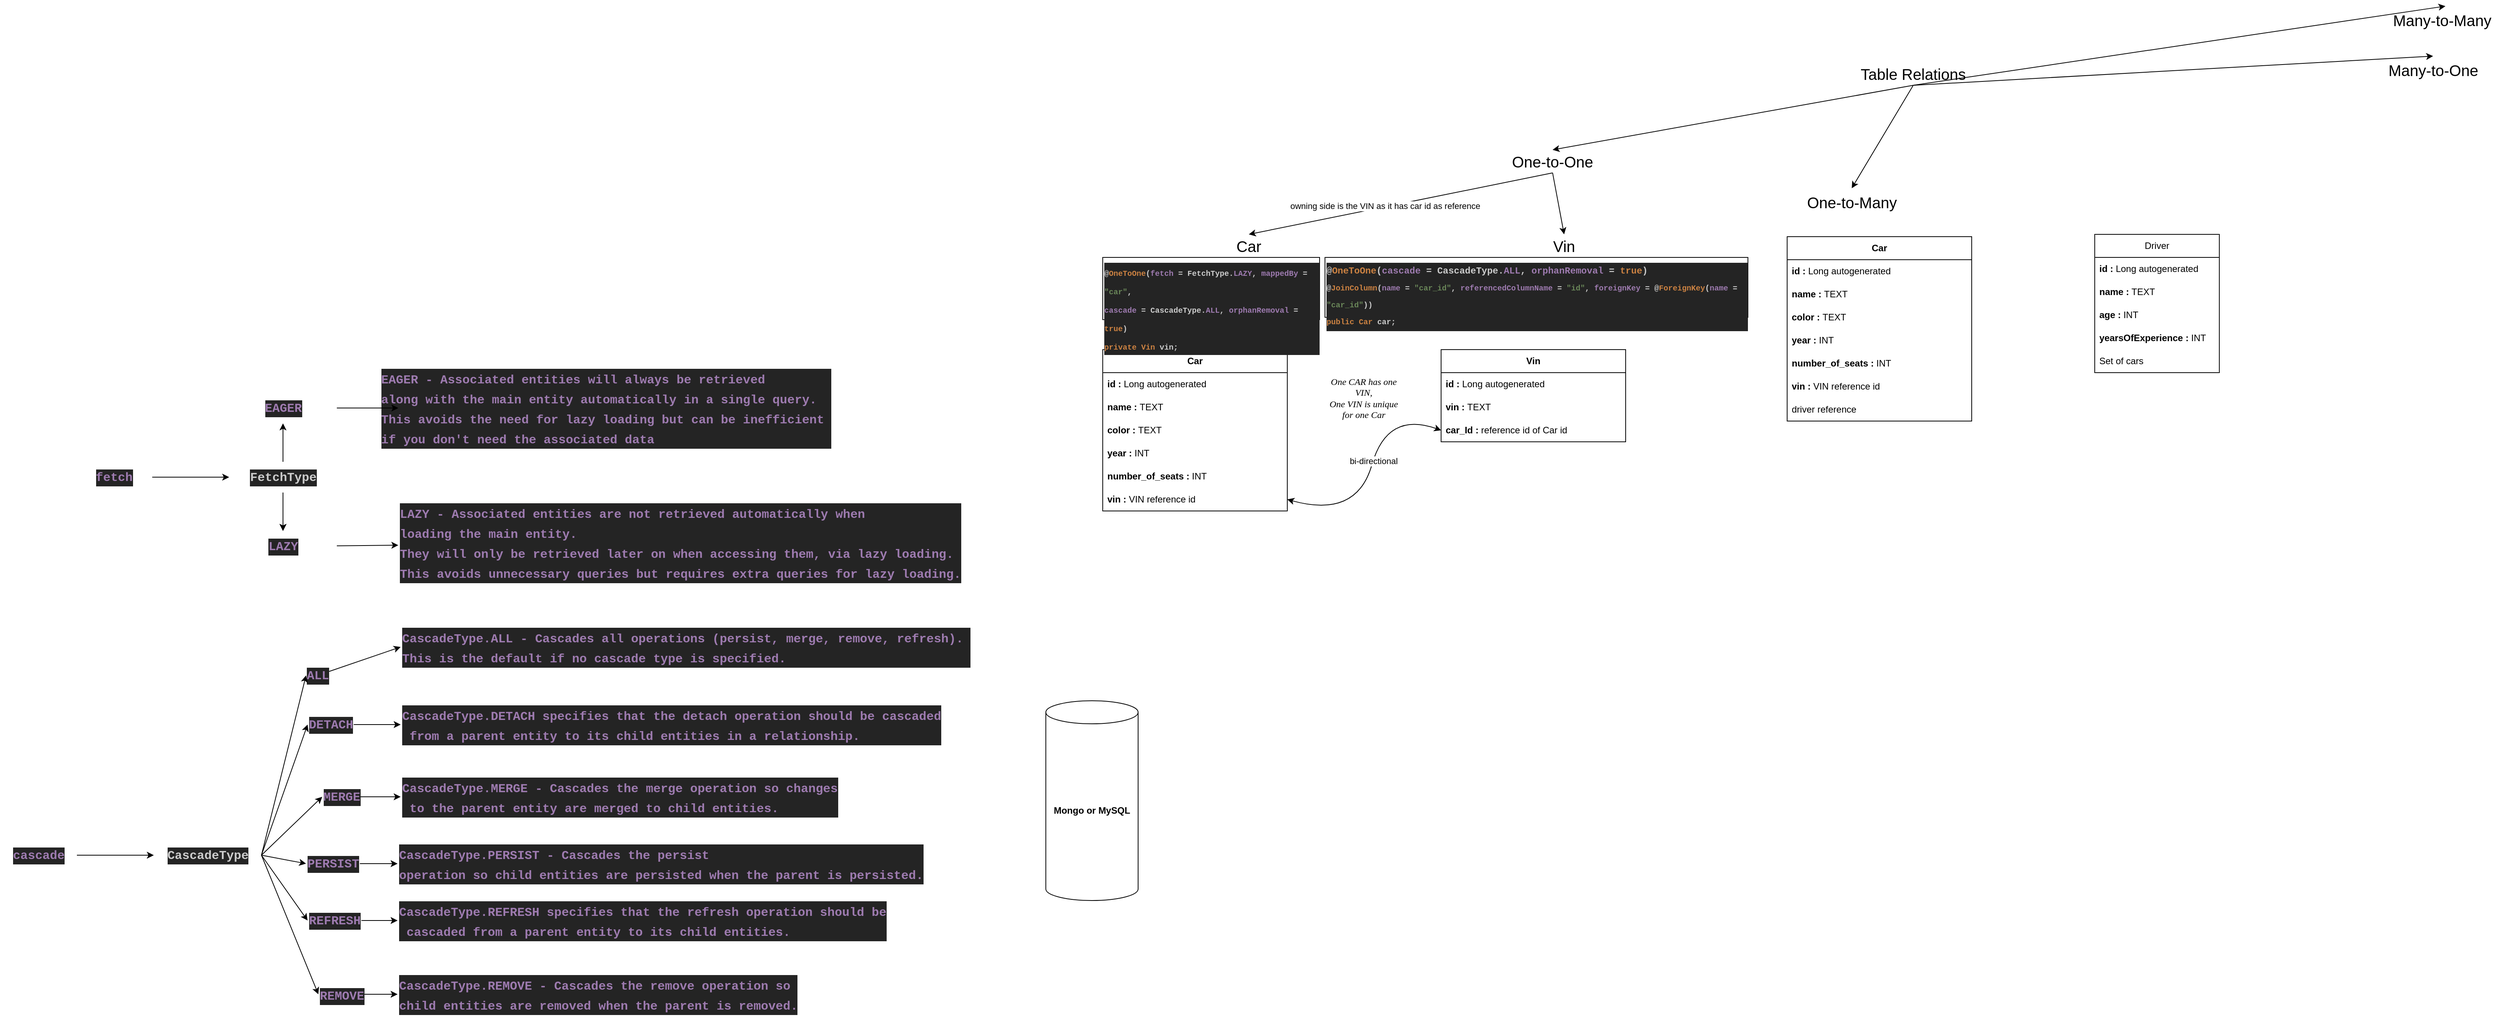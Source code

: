 <mxfile>
    <diagram id="2iBKjBLJWLR9v1AM_TlW" name="Page-1">
        <mxGraphModel dx="3935" dy="1759" grid="0" gridSize="10" guides="1" tooltips="1" connect="1" arrows="1" fold="1" page="0" pageScale="1" pageWidth="850" pageHeight="1100" math="0" shadow="0">
            <root>
                <mxCell id="0"/>
                <mxCell id="1" parent="0"/>
                <mxCell id="46" value="Mongo or MySQL" style="shape=cylinder3;whiteSpace=wrap;html=1;boundedLbl=1;backgroundOutline=1;size=15;fontStyle=1" parent="1" vertex="1">
                    <mxGeometry x="-768" y="-29" width="120" height="260" as="geometry"/>
                </mxCell>
                <mxCell id="94" style="edgeStyle=none;html=1;exitX=0.5;exitY=1;exitDx=0;exitDy=0;entryX=0.5;entryY=0;entryDx=0;entryDy=0;fontSize=12;fontColor=default;" parent="1" source="81" target="82" edge="1">
                    <mxGeometry relative="1" as="geometry"/>
                </mxCell>
                <mxCell id="96" style="edgeStyle=none;html=1;exitX=0.5;exitY=1;exitDx=0;exitDy=0;entryX=0.5;entryY=0;entryDx=0;entryDy=0;" parent="1" source="81" target="83" edge="1">
                    <mxGeometry relative="1" as="geometry"/>
                </mxCell>
                <mxCell id="97" style="edgeStyle=none;html=1;exitX=0.5;exitY=1;exitDx=0;exitDy=0;entryX=0.5;entryY=0;entryDx=0;entryDy=0;" parent="1" source="81" target="84" edge="1">
                    <mxGeometry relative="1" as="geometry"/>
                </mxCell>
                <mxCell id="98" style="edgeStyle=none;html=1;exitX=0.5;exitY=1;exitDx=0;exitDy=0;entryX=0.5;entryY=0;entryDx=0;entryDy=0;" parent="1" source="81" target="85" edge="1">
                    <mxGeometry relative="1" as="geometry"/>
                </mxCell>
                <mxCell id="81" value="&lt;font style=&quot;font-size: 20px;&quot;&gt;Table Relations&lt;/font&gt;" style="text;html=1;strokeColor=none;fillColor=none;align=center;verticalAlign=middle;whiteSpace=wrap;rounded=0;" parent="1" vertex="1">
                    <mxGeometry x="280" y="-860" width="160" height="30" as="geometry"/>
                </mxCell>
                <mxCell id="83" value="One-to-Many" style="text;whiteSpace=wrap;fontSize=20;" parent="1" vertex="1">
                    <mxGeometry x="220" y="-696" width="120" height="30" as="geometry"/>
                </mxCell>
                <mxCell id="84" value="Many-to-One" style="text;whiteSpace=wrap;fontSize=20;" parent="1" vertex="1">
                    <mxGeometry x="976" y="-868" width="120" height="30" as="geometry"/>
                </mxCell>
                <mxCell id="85" value="Many-to-Many" style="text;whiteSpace=wrap;fontSize=20;" parent="1" vertex="1">
                    <mxGeometry x="982" y="-933" width="140" height="30" as="geometry"/>
                </mxCell>
                <mxCell id="154" value="" style="group" parent="1" vertex="1" connectable="0">
                    <mxGeometry x="-694" y="-746" width="839" height="480" as="geometry"/>
                </mxCell>
                <mxCell id="82" value="One-to-One" style="text;strokeColor=none;fillColor=none;align=center;verticalAlign=middle;rounded=0;fontSize=20;fontColor=default;whiteSpace=wrap;" parent="154" vertex="1">
                    <mxGeometry x="530" width="110" height="30" as="geometry"/>
                </mxCell>
                <mxCell id="87" value="Car" style="text;html=1;strokeColor=none;fillColor=none;align=center;verticalAlign=middle;whiteSpace=wrap;rounded=0;fontSize=20;fontColor=default;labelBorderColor=none;labelBackgroundColor=default;" parent="154" vertex="1">
                    <mxGeometry x="160" y="110" width="60" height="30" as="geometry"/>
                </mxCell>
                <mxCell id="92" style="edgeStyle=none;html=1;exitX=0.5;exitY=1;exitDx=0;exitDy=0;entryX=0.5;entryY=0;entryDx=0;entryDy=0;fontSize=12;fontColor=default;" parent="154" source="82" target="87" edge="1">
                    <mxGeometry relative="1" as="geometry"/>
                </mxCell>
                <mxCell id="99" value="owning side is the VIN as it has car id as reference" style="edgeLabel;html=1;align=center;verticalAlign=middle;resizable=0;points=[];" parent="92" vertex="1" connectable="0">
                    <mxGeometry x="0.102" y="-2" relative="1" as="geometry">
                        <mxPoint y="1" as="offset"/>
                    </mxGeometry>
                </mxCell>
                <mxCell id="88" value="Vin" style="text;html=1;strokeColor=none;fillColor=none;align=center;verticalAlign=middle;whiteSpace=wrap;rounded=0;fontSize=20;fontColor=default;labelBorderColor=none;labelBackgroundColor=default;" parent="154" vertex="1">
                    <mxGeometry x="570" y="110" width="60" height="30" as="geometry"/>
                </mxCell>
                <mxCell id="93" style="edgeStyle=none;html=1;exitX=0.5;exitY=1;exitDx=0;exitDy=0;entryX=0.5;entryY=0;entryDx=0;entryDy=0;fontSize=12;fontColor=default;" parent="154" source="82" target="88" edge="1">
                    <mxGeometry relative="1" as="geometry"/>
                </mxCell>
                <mxCell id="129" value="Car" style="swimlane;fontStyle=1;childLayout=stackLayout;horizontal=1;startSize=30;horizontalStack=0;resizeParent=1;resizeParentMax=0;resizeLast=0;collapsible=1;marginBottom=0;whiteSpace=wrap;html=1;" parent="154" vertex="1">
                    <mxGeometry y="260" width="240" height="210" as="geometry">
                        <mxRectangle x="-620" y="-370" width="60" height="30" as="alternateBounds"/>
                    </mxGeometry>
                </mxCell>
                <mxCell id="130" value="id :&amp;nbsp;&lt;span style=&quot;font-weight: normal;&quot;&gt;Long autogenerated&lt;/span&gt;" style="text;strokeColor=none;fillColor=none;align=left;verticalAlign=middle;spacingLeft=4;spacingRight=4;overflow=hidden;points=[[0,0.5],[1,0.5]];portConstraint=eastwest;rotatable=0;whiteSpace=wrap;html=1;fontStyle=1" parent="129" vertex="1">
                    <mxGeometry y="30" width="240" height="30" as="geometry"/>
                </mxCell>
                <mxCell id="131" value="name : &lt;span style=&quot;font-weight: 400;&quot;&gt;TEXT&lt;/span&gt;" style="text;strokeColor=none;fillColor=none;align=left;verticalAlign=middle;spacingLeft=4;spacingRight=4;overflow=hidden;points=[[0,0.5],[1,0.5]];portConstraint=eastwest;rotatable=0;whiteSpace=wrap;html=1;fontStyle=1" parent="129" vertex="1">
                    <mxGeometry y="60" width="240" height="30" as="geometry"/>
                </mxCell>
                <mxCell id="132" value="color :&amp;nbsp;&lt;span style=&quot;font-weight: 400;&quot;&gt;TEXT&lt;/span&gt;" style="text;strokeColor=none;fillColor=none;align=left;verticalAlign=middle;spacingLeft=4;spacingRight=4;overflow=hidden;points=[[0,0.5],[1,0.5]];portConstraint=eastwest;rotatable=0;whiteSpace=wrap;html=1;fontStyle=1" parent="129" vertex="1">
                    <mxGeometry y="90" width="240" height="30" as="geometry"/>
                </mxCell>
                <mxCell id="134" value="year :&amp;nbsp;&lt;span style=&quot;font-weight: 400;&quot;&gt;INT&lt;/span&gt;" style="text;strokeColor=none;fillColor=none;align=left;verticalAlign=middle;spacingLeft=4;spacingRight=4;overflow=hidden;points=[[0,0.5],[1,0.5]];portConstraint=eastwest;rotatable=0;whiteSpace=wrap;html=1;fontStyle=1" parent="129" vertex="1">
                    <mxGeometry y="120" width="240" height="30" as="geometry"/>
                </mxCell>
                <mxCell id="135" value="number_of_seats :&amp;nbsp;&lt;span style=&quot;font-weight: 400;&quot;&gt;INT&lt;/span&gt;" style="text;strokeColor=none;fillColor=none;align=left;verticalAlign=middle;spacingLeft=4;spacingRight=4;overflow=hidden;points=[[0,0.5],[1,0.5]];portConstraint=eastwest;rotatable=0;whiteSpace=wrap;html=1;fontStyle=1" parent="129" vertex="1">
                    <mxGeometry y="150" width="240" height="30" as="geometry"/>
                </mxCell>
                <mxCell id="137" value="&lt;b&gt;vin :&lt;/b&gt; VIN reference id" style="text;strokeColor=none;fillColor=none;align=left;verticalAlign=middle;spacingLeft=4;spacingRight=4;overflow=hidden;points=[[0,0.5],[1,0.5]];portConstraint=eastwest;rotatable=0;whiteSpace=wrap;html=1;" parent="129" vertex="1">
                    <mxGeometry y="180" width="240" height="30" as="geometry"/>
                </mxCell>
                <mxCell id="142" value="Vin" style="swimlane;fontStyle=1;childLayout=stackLayout;horizontal=1;startSize=30;horizontalStack=0;resizeParent=1;resizeParentMax=0;resizeLast=0;collapsible=1;marginBottom=0;whiteSpace=wrap;html=1;" parent="154" vertex="1">
                    <mxGeometry x="440" y="260" width="240" height="120" as="geometry">
                        <mxRectangle x="-620" y="-370" width="60" height="30" as="alternateBounds"/>
                    </mxGeometry>
                </mxCell>
                <mxCell id="143" value="id :&amp;nbsp;&lt;span style=&quot;font-weight: normal;&quot;&gt;Long autogenerated&lt;/span&gt;" style="text;strokeColor=none;fillColor=none;align=left;verticalAlign=middle;spacingLeft=4;spacingRight=4;overflow=hidden;points=[[0,0.5],[1,0.5]];portConstraint=eastwest;rotatable=0;whiteSpace=wrap;html=1;fontStyle=1" parent="142" vertex="1">
                    <mxGeometry y="30" width="240" height="30" as="geometry"/>
                </mxCell>
                <mxCell id="144" value="vin : &lt;span style=&quot;font-weight: 400;&quot;&gt;TEXT&lt;/span&gt;" style="text;strokeColor=none;fillColor=none;align=left;verticalAlign=middle;spacingLeft=4;spacingRight=4;overflow=hidden;points=[[0,0.5],[1,0.5]];portConstraint=eastwest;rotatable=0;whiteSpace=wrap;html=1;fontStyle=1" parent="142" vertex="1">
                    <mxGeometry y="60" width="240" height="30" as="geometry"/>
                </mxCell>
                <mxCell id="148" value="&lt;b&gt;car_Id :&amp;nbsp;&lt;/b&gt;reference id of Car id" style="text;strokeColor=none;fillColor=none;align=left;verticalAlign=middle;spacingLeft=4;spacingRight=4;overflow=hidden;points=[[0,0.5],[1,0.5]];portConstraint=eastwest;rotatable=0;whiteSpace=wrap;html=1;" parent="142" vertex="1">
                    <mxGeometry y="90" width="240" height="30" as="geometry"/>
                </mxCell>
                <mxCell id="151" style="html=1;entryX=0;entryY=0.5;entryDx=0;entryDy=0;strokeColor=default;startArrow=classic;startFill=1;curved=1;" parent="154" target="148" edge="1">
                    <mxGeometry relative="1" as="geometry">
                        <mxPoint x="430.0" y="360" as="targetPoint"/>
                        <mxPoint x="240" y="455" as="sourcePoint"/>
                        <Array as="points">
                            <mxPoint x="330" y="480"/>
                            <mxPoint x="370" y="340"/>
                        </Array>
                    </mxGeometry>
                </mxCell>
                <mxCell id="152" value="bi-directional" style="edgeLabel;html=1;align=center;verticalAlign=middle;resizable=0;points=[];" parent="151" vertex="1" connectable="0">
                    <mxGeometry x="0.098" relative="1" as="geometry">
                        <mxPoint as="offset"/>
                    </mxGeometry>
                </mxCell>
                <mxCell id="211" value="&lt;i&gt;One CAR has one VIN,&lt;br&gt;One VIN is unique for one Car&lt;/i&gt;" style="text;html=1;strokeColor=none;fillColor=none;align=center;verticalAlign=middle;whiteSpace=wrap;rounded=0;fontFamily=Tahoma;" parent="154" vertex="1">
                    <mxGeometry x="291" y="288" width="97" height="70" as="geometry"/>
                </mxCell>
                <mxCell id="219" value="&lt;div style=&quot;border-color: rgb(0, 0, 0); color: rgb(204, 204, 204); font-family: &amp;quot;Anonymous Pro&amp;quot;, &amp;quot;Fira Code&amp;quot;, &amp;quot;Cascadia Code&amp;quot;, Consolas, &amp;quot;Courier New&amp;quot;, monospace, &amp;quot;Droid Sans Mono&amp;quot;, &amp;quot;monospace&amp;quot;, monospace; font-size: 20px; font-style: normal; font-variant-ligatures: normal; font-variant-caps: normal; font-weight: 700; letter-spacing: normal; orphans: 2; text-align: left; text-indent: 0px; text-transform: none; widows: 2; word-spacing: 0px; -webkit-text-stroke-width: 0px; background-color: rgb(36, 36, 36); text-decoration-thickness: initial; text-decoration-style: initial; text-decoration-color: initial;&quot;&gt;&lt;font style=&quot;border-color: rgb(0, 0, 0); font-size: 10px;&quot;&gt;@&lt;span style=&quot;border-color: rgb(0, 0, 0); color: rgb(204, 130, 66);&quot;&gt;OneToOne&lt;/span&gt;(&lt;span style=&quot;border-color: rgb(0, 0, 0); color: rgb(158, 123, 176);&quot;&gt;fetch&lt;/span&gt; = FetchType.&lt;span style=&quot;border-color: rgb(0, 0, 0); color: rgb(158, 123, 176);&quot;&gt;LAZY&lt;/span&gt;, &lt;span style=&quot;border-color: rgb(0, 0, 0); color: rgb(158, 123, 176);&quot;&gt;mappedBy&lt;/span&gt; = &lt;span style=&quot;border-color: rgb(0, 0, 0); color: rgb(106, 135, 89);&quot;&gt;&quot;car&quot;&lt;/span&gt;, &lt;/font&gt;&lt;/div&gt;&lt;div style=&quot;border-color: rgb(0, 0, 0); color: rgb(204, 204, 204); font-family: &amp;quot;Anonymous Pro&amp;quot;, &amp;quot;Fira Code&amp;quot;, &amp;quot;Cascadia Code&amp;quot;, Consolas, &amp;quot;Courier New&amp;quot;, monospace, &amp;quot;Droid Sans Mono&amp;quot;, &amp;quot;monospace&amp;quot;, monospace; font-size: 20px; font-style: normal; font-variant-ligatures: normal; font-variant-caps: normal; font-weight: 700; letter-spacing: normal; orphans: 2; text-align: left; text-indent: 0px; text-transform: none; widows: 2; word-spacing: 0px; -webkit-text-stroke-width: 0px; background-color: rgb(36, 36, 36); text-decoration-thickness: initial; text-decoration-style: initial; text-decoration-color: initial;&quot;&gt;&lt;font style=&quot;border-color: rgb(0, 0, 0); font-size: 10px;&quot;&gt;&lt;span style=&quot;border-color: rgb(0, 0, 0); color: rgb(158, 123, 176);&quot;&gt;cascade&lt;/span&gt; = CascadeType.&lt;span style=&quot;border-color: rgb(0, 0, 0); color: rgb(158, 123, 176);&quot;&gt;ALL&lt;/span&gt;, &lt;span style=&quot;border-color: rgb(0, 0, 0); color: rgb(158, 123, 176);&quot;&gt;orphanRemoval&lt;/span&gt; = &lt;span style=&quot;border-color: rgb(0, 0, 0); color: rgb(204, 130, 66);&quot;&gt;true&lt;/span&gt;)&lt;/font&gt;&lt;/div&gt;&lt;div style=&quot;border-color: rgb(0, 0, 0); color: rgb(204, 204, 204); font-family: &amp;quot;Anonymous Pro&amp;quot;, &amp;quot;Fira Code&amp;quot;, &amp;quot;Cascadia Code&amp;quot;, Consolas, &amp;quot;Courier New&amp;quot;, monospace, &amp;quot;Droid Sans Mono&amp;quot;, &amp;quot;monospace&amp;quot;, monospace; font-size: 20px; font-style: normal; font-variant-ligatures: normal; font-variant-caps: normal; font-weight: 700; letter-spacing: normal; orphans: 2; text-align: left; text-indent: 0px; text-transform: none; widows: 2; word-spacing: 0px; -webkit-text-stroke-width: 0px; background-color: rgb(36, 36, 36); text-decoration-thickness: initial; text-decoration-style: initial; text-decoration-color: initial;&quot;&gt;&lt;font style=&quot;border-color: rgb(0, 0, 0); font-size: 10px;&quot;&gt;  &lt;span style=&quot;border-color: rgb(0, 0, 0); color: rgb(204, 130, 66);&quot;&gt;private&lt;/span&gt; &lt;span style=&quot;border-color: rgb(0, 0, 0); color: rgb(204, 130, 66);&quot;&gt;Vin&lt;/span&gt; vin;&lt;/font&gt;&lt;/div&gt;" style="text;whiteSpace=wrap;html=1;fontSize=10;fillColor=none;strokeColor=default;" vertex="1" parent="154">
                    <mxGeometry y="140" width="282" height="81" as="geometry"/>
                </mxCell>
                <mxCell id="220" value="&lt;div style=&quot;color: rgb(204, 204, 204); background-color: rgb(36, 36, 36); font-family: &amp;quot;Anonymous Pro&amp;quot;, &amp;quot;Fira Code&amp;quot;, &amp;quot;Cascadia Code&amp;quot;, Consolas, &amp;quot;Courier New&amp;quot;, monospace, &amp;quot;Droid Sans Mono&amp;quot;, &amp;quot;monospace&amp;quot;, monospace; font-weight: bold; line-height: 22px;&quot;&gt;&lt;div style=&quot;&quot;&gt;&lt;font style=&quot;font-size: 12px;&quot;&gt;&lt;span style=&quot;color: rgb(204, 204, 204);&quot;&gt;  @&lt;/span&gt;&lt;span style=&quot;color: rgb(204, 130, 66);&quot;&gt;OneToOne&lt;/span&gt;&lt;span style=&quot;color: rgb(204, 204, 204);&quot;&gt;(&lt;/span&gt;&lt;span style=&quot;color: rgb(158, 123, 176);&quot;&gt;cascade&lt;/span&gt;&lt;span style=&quot;color: rgb(204, 204, 204);&quot;&gt; = CascadeType.&lt;/span&gt;&lt;span style=&quot;color: rgb(158, 123, 176);&quot;&gt;ALL&lt;/span&gt;&lt;span style=&quot;color: rgb(204, 204, 204);&quot;&gt;, &lt;/span&gt;&lt;span style=&quot;color: rgb(158, 123, 176);&quot;&gt;orphanRemoval&lt;/span&gt;&lt;span style=&quot;color: rgb(204, 204, 204);&quot;&gt; = &lt;/span&gt;&lt;span style=&quot;color: rgb(204, 130, 66);&quot;&gt;true&lt;/span&gt;&lt;span style=&quot;color: rgb(204, 204, 204);&quot;&gt;)&lt;/span&gt;&lt;/font&gt;&lt;/div&gt;&lt;div style=&quot;&quot;&gt;&lt;font style=&quot;font-size: 10px;&quot;&gt;&lt;span style=&quot;color: #cccccc;&quot;&gt;    @&lt;/span&gt;&lt;span style=&quot;color: #cc8242;&quot;&gt;JoinColumn&lt;/span&gt;&lt;span style=&quot;color: #cccccc;&quot;&gt;(&lt;/span&gt;&lt;span style=&quot;color: #9e7bb0;&quot;&gt;name&lt;/span&gt;&lt;span style=&quot;color: #cccccc;&quot;&gt; = &lt;/span&gt;&lt;span style=&quot;color: #6a8759;&quot;&gt;&quot;car_id&quot;&lt;/span&gt;&lt;span style=&quot;color: #cccccc;&quot;&gt;, &lt;/span&gt;&lt;span style=&quot;color: #9e7bb0;&quot;&gt;referencedColumnName&lt;/span&gt;&lt;span style=&quot;color: #cccccc;&quot;&gt; = &lt;/span&gt;&lt;span style=&quot;color: #6a8759;&quot;&gt;&quot;id&quot;&lt;/span&gt;&lt;span style=&quot;color: #cccccc;&quot;&gt;, &lt;/span&gt;&lt;span style=&quot;color: #9e7bb0;&quot;&gt;foreignKey&lt;/span&gt;&lt;span style=&quot;color: #cccccc;&quot;&gt; = @&lt;/span&gt;&lt;span style=&quot;color: #cc8242;&quot;&gt;ForeignKey&lt;/span&gt;&lt;span style=&quot;color: #cccccc;&quot;&gt;(&lt;/span&gt;&lt;span style=&quot;color: #9e7bb0;&quot;&gt;name&lt;/span&gt;&lt;span style=&quot;color: #cccccc;&quot;&gt; = &lt;/span&gt;&lt;span style=&quot;color: #6a8759;&quot;&gt;&quot;car_id&quot;&lt;/span&gt;&lt;span style=&quot;color: #cccccc;&quot;&gt;))&lt;/span&gt;&lt;/font&gt;&lt;/div&gt;&lt;div style=&quot;&quot;&gt;&lt;font style=&quot;font-size: 10px;&quot;&gt;&lt;span style=&quot;color: rgb(204, 204, 204);&quot;&gt;    &lt;/span&gt;&lt;span style=&quot;color: rgb(204, 130, 66);&quot;&gt;public&lt;/span&gt;&lt;span style=&quot;color: rgb(204, 204, 204);&quot;&gt; &lt;/span&gt;&lt;span style=&quot;color: rgb(204, 130, 66);&quot;&gt;Car&lt;/span&gt;&lt;span style=&quot;color: rgb(204, 204, 204);&quot;&gt; car;&lt;/span&gt;&lt;/font&gt;&lt;/div&gt;&lt;/div&gt;" style="text;whiteSpace=wrap;html=1;fontSize=10;fillColor=none;strokeColor=default;" vertex="1" parent="154">
                    <mxGeometry x="289" y="140" width="550" height="78" as="geometry"/>
                </mxCell>
                <mxCell id="168" value="" style="group" parent="1" vertex="1" connectable="0">
                    <mxGeometry x="-2030" y="-480" width="1180" height="300" as="geometry"/>
                </mxCell>
                <mxCell id="155" value="&lt;div style=&quot;color: rgb(204, 204, 204); background-color: rgb(36, 36, 36); font-family: &amp;quot;Anonymous Pro&amp;quot;, &amp;quot;Fira Code&amp;quot;, &amp;quot;Cascadia Code&amp;quot;, Consolas, &amp;quot;Courier New&amp;quot;, monospace, &amp;quot;Droid Sans Mono&amp;quot;, &amp;quot;monospace&amp;quot;, monospace; font-size: 16px; line-height: 22px;&quot;&gt;&lt;span style=&quot;color: #9e7bb0;&quot;&gt;fetch&lt;/span&gt;&lt;/div&gt;" style="text;strokeColor=none;fillColor=none;html=1;fontSize=24;fontStyle=1;verticalAlign=middle;align=center;" parent="168" vertex="1">
                    <mxGeometry y="140" width="100" height="40" as="geometry"/>
                </mxCell>
                <mxCell id="157" value="&lt;div style=&quot;color: rgb(204, 204, 204); background-color: rgb(36, 36, 36); font-family: &amp;quot;Anonymous Pro&amp;quot;, &amp;quot;Fira Code&amp;quot;, &amp;quot;Cascadia Code&amp;quot;, Consolas, &amp;quot;Courier New&amp;quot;, monospace, &amp;quot;Droid Sans Mono&amp;quot;, &amp;quot;monospace&amp;quot;, monospace; font-size: 16px; line-height: 22px;&quot;&gt;FetchType&lt;/div&gt;" style="text;strokeColor=none;fillColor=none;html=1;fontSize=24;fontStyle=1;verticalAlign=middle;align=center;" parent="168" vertex="1">
                    <mxGeometry x="200" y="140" width="140" height="40" as="geometry"/>
                </mxCell>
                <mxCell id="158" value="" style="edgeStyle=none;curved=1;html=1;strokeColor=default;startArrow=none;startFill=0;" parent="168" source="155" target="157" edge="1">
                    <mxGeometry relative="1" as="geometry"/>
                </mxCell>
                <mxCell id="159" value="&lt;div style=&quot;color: rgb(204, 204, 204); background-color: rgb(36, 36, 36); font-family: &amp;quot;Anonymous Pro&amp;quot;, &amp;quot;Fira Code&amp;quot;, &amp;quot;Cascadia Code&amp;quot;, Consolas, &amp;quot;Courier New&amp;quot;, monospace, &amp;quot;Droid Sans Mono&amp;quot;, &amp;quot;monospace&amp;quot;, monospace; font-size: 16px; line-height: 22px;&quot;&gt;&lt;span style=&quot;color: #9e7bb0;&quot;&gt;LAZY&lt;/span&gt;&lt;/div&gt;" style="text;strokeColor=none;fillColor=none;html=1;fontSize=24;fontStyle=1;verticalAlign=middle;align=center;" parent="168" vertex="1">
                    <mxGeometry x="200" y="230" width="140" height="40" as="geometry"/>
                </mxCell>
                <mxCell id="160" value="" style="edgeStyle=none;curved=1;html=1;strokeColor=default;startArrow=none;startFill=0;" parent="168" source="157" target="159" edge="1">
                    <mxGeometry relative="1" as="geometry"/>
                </mxCell>
                <mxCell id="161" value="" style="edgeStyle=none;curved=1;html=1;strokeColor=default;startArrow=none;startFill=0;" parent="168" source="157" target="159" edge="1">
                    <mxGeometry relative="1" as="geometry"/>
                </mxCell>
                <mxCell id="162" value="&lt;div style=&quot;color: rgb(204, 204, 204); background-color: rgb(36, 36, 36); font-family: &amp;quot;Anonymous Pro&amp;quot;, &amp;quot;Fira Code&amp;quot;, &amp;quot;Cascadia Code&amp;quot;, Consolas, &amp;quot;Courier New&amp;quot;, monospace, &amp;quot;Droid Sans Mono&amp;quot;, &amp;quot;monospace&amp;quot;, monospace; font-size: 16px; line-height: 22px;&quot;&gt;&lt;div style=&quot;line-height: 22px;&quot;&gt;&lt;span style=&quot;color: #9e7bb0;&quot;&gt;EAGER&lt;/span&gt;&lt;/div&gt;&lt;/div&gt;" style="text;strokeColor=none;fillColor=none;html=1;fontSize=24;fontStyle=1;verticalAlign=middle;align=center;" parent="168" vertex="1">
                    <mxGeometry x="200" y="50" width="140" height="40" as="geometry"/>
                </mxCell>
                <mxCell id="163" value="" style="edgeStyle=none;curved=1;html=1;strokeColor=default;startArrow=none;startFill=0;" parent="168" source="157" target="162" edge="1">
                    <mxGeometry relative="1" as="geometry"/>
                </mxCell>
                <mxCell id="164" value="&lt;div style=&quot;background-color: rgb(36, 36, 36); line-height: 22px;&quot;&gt;&lt;div style=&quot;text-align: left; line-height: 22px;&quot;&gt;&lt;font face=&quot;Anonymous Pro, Fira Code, Cascadia Code, Consolas, Courier New, monospace, Droid Sans Mono, monospace, monospace&quot; color=&quot;#9e7bb0&quot;&gt;&lt;span style=&quot;font-size: 16px;&quot;&gt;EAGER - Associated entities will always be retrieved&lt;/span&gt;&lt;/font&gt;&lt;/div&gt;&lt;div style=&quot;text-align: left; line-height: 22px;&quot;&gt;&lt;font face=&quot;Anonymous Pro, Fira Code, Cascadia Code, Consolas, Courier New, monospace, Droid Sans Mono, monospace, monospace&quot; color=&quot;#9e7bb0&quot;&gt;&lt;span style=&quot;font-size: 16px;&quot;&gt;along with the main entity automatically in a single query.&amp;nbsp;&lt;/span&gt;&lt;/font&gt;&lt;/div&gt;&lt;div style=&quot;text-align: left; line-height: 22px;&quot;&gt;&lt;font face=&quot;Anonymous Pro, Fira Code, Cascadia Code, Consolas, Courier New, monospace, Droid Sans Mono, monospace, monospace&quot; color=&quot;#9e7bb0&quot;&gt;&lt;span style=&quot;font-size: 16px;&quot;&gt;This avoids the need for lazy loading but can be inefficient&amp;nbsp;&lt;/span&gt;&lt;/font&gt;&lt;/div&gt;&lt;div style=&quot;text-align: left; line-height: 22px;&quot;&gt;&lt;font face=&quot;Anonymous Pro, Fira Code, Cascadia Code, Consolas, Courier New, monospace, Droid Sans Mono, monospace, monospace&quot; color=&quot;#9e7bb0&quot;&gt;&lt;span style=&quot;font-size: 16px;&quot;&gt;if you don't need the associated data&lt;/span&gt;&lt;/font&gt;&lt;br&gt;&lt;/div&gt;&lt;/div&gt;" style="text;strokeColor=none;fillColor=none;html=1;fontSize=24;fontStyle=1;verticalAlign=middle;align=center;" parent="168" vertex="1">
                    <mxGeometry x="420" width="540" height="140" as="geometry"/>
                </mxCell>
                <mxCell id="165" value="" style="edgeStyle=none;curved=1;html=1;strokeColor=default;startArrow=none;startFill=0;" parent="168" source="162" target="164" edge="1">
                    <mxGeometry relative="1" as="geometry"/>
                </mxCell>
                <mxCell id="166" value="&lt;div style=&quot;background-color: rgb(36, 36, 36); line-height: 22px;&quot;&gt;&lt;font face=&quot;Anonymous Pro, Fira Code, Cascadia Code, Consolas, Courier New, monospace, Droid Sans Mono, monospace, monospace&quot; color=&quot;#9e7bb0&quot;&gt;&lt;span style=&quot;font-size: 16px;&quot;&gt;LAZY - Associated entities are not retrieved automatically when&lt;/span&gt;&lt;/font&gt;&lt;/div&gt;&lt;div style=&quot;background-color: rgb(36, 36, 36); line-height: 22px;&quot;&gt;&lt;span style=&quot;font-size: 16px; color: rgb(158, 123, 176); font-family: &amp;quot;Anonymous Pro&amp;quot;, &amp;quot;Fira Code&amp;quot;, &amp;quot;Cascadia Code&amp;quot;, Consolas, &amp;quot;Courier New&amp;quot;, monospace, &amp;quot;Droid Sans Mono&amp;quot;, monospace, monospace;&quot;&gt;loading the main entity.&lt;/span&gt;&lt;/div&gt;&lt;div style=&quot;background-color: rgb(36, 36, 36); line-height: 22px;&quot;&gt;&lt;font face=&quot;Anonymous Pro, Fira Code, Cascadia Code, Consolas, Courier New, monospace, Droid Sans Mono, monospace, monospace&quot; color=&quot;#9e7bb0&quot;&gt;&lt;span style=&quot;font-size: 16px;&quot;&gt;They will only be retrieved later on when accessing them, via lazy loading.&lt;/span&gt;&lt;/font&gt;&lt;/div&gt;&lt;div style=&quot;background-color: rgb(36, 36, 36); line-height: 22px;&quot;&gt;&lt;font face=&quot;Anonymous Pro, Fira Code, Cascadia Code, Consolas, Courier New, monospace, Droid Sans Mono, monospace, monospace&quot; color=&quot;#9e7bb0&quot;&gt;&lt;span style=&quot;font-size: 16px;&quot;&gt;This avoids unnecessary queries but requires extra queries for lazy loading.&lt;/span&gt;&lt;/font&gt;&lt;br&gt;&lt;/div&gt;" style="text;strokeColor=none;fillColor=none;html=1;fontSize=24;fontStyle=1;verticalAlign=middle;align=left;fontFamily=Tahoma;" parent="168" vertex="1">
                    <mxGeometry x="420" y="190" width="760" height="110" as="geometry"/>
                </mxCell>
                <mxCell id="167" value="" style="edgeStyle=none;curved=1;html=1;strokeColor=default;fontFamily=Tahoma;startArrow=none;startFill=0;" parent="168" source="159" target="166" edge="1">
                    <mxGeometry relative="1" as="geometry"/>
                </mxCell>
                <mxCell id="187" value="&lt;div style=&quot;background-color: rgb(36, 36, 36); line-height: 22px;&quot;&gt;&lt;div style=&quot;line-height: 22px;&quot;&gt;&lt;font face=&quot;Anonymous Pro, Fira Code, Cascadia Code, Consolas, Courier New, monospace, Droid Sans Mono, monospace, monospace&quot; color=&quot;#9e7bb0&quot;&gt;&lt;span style=&quot;font-size: 16px;&quot;&gt;CascadeType.ALL - Cascades all operations (persist, merge, remove, refresh).&amp;nbsp;&lt;/span&gt;&lt;/font&gt;&lt;/div&gt;&lt;div style=&quot;line-height: 22px;&quot;&gt;&lt;font face=&quot;Anonymous Pro, Fira Code, Cascadia Code, Consolas, Courier New, monospace, Droid Sans Mono, monospace, monospace&quot; color=&quot;#9e7bb0&quot;&gt;&lt;span style=&quot;font-size: 16px;&quot;&gt;This is the default if no cascade type is specified.&lt;/span&gt;&lt;/font&gt;&lt;br&gt;&lt;/div&gt;&lt;/div&gt;" style="text;strokeColor=none;fillColor=none;html=1;fontSize=24;fontStyle=1;verticalAlign=middle;align=left;fontFamily=Tahoma;" parent="1" vertex="1">
                    <mxGeometry x="-1607" y="-138" width="675" height="78" as="geometry"/>
                </mxCell>
                <mxCell id="188" value="" style="edgeStyle=none;curved=1;html=1;strokeColor=default;fontFamily=Tahoma;startArrow=none;startFill=0;entryX=0;entryY=0.5;entryDx=0;entryDy=0;" parent="1" source="173" target="187" edge="1">
                    <mxGeometry relative="1" as="geometry"/>
                </mxCell>
                <mxCell id="171" value="&lt;div style=&quot;color: rgb(204, 204, 204); background-color: rgb(36, 36, 36); font-family: &amp;quot;Anonymous Pro&amp;quot;, &amp;quot;Fira Code&amp;quot;, &amp;quot;Cascadia Code&amp;quot;, Consolas, &amp;quot;Courier New&amp;quot;, monospace, &amp;quot;Droid Sans Mono&amp;quot;, &amp;quot;monospace&amp;quot;, monospace; font-size: 16px; line-height: 22px;&quot;&gt;&lt;div style=&quot;line-height: 22px;&quot;&gt;CascadeType&lt;/div&gt;&lt;/div&gt;" style="text;strokeColor=none;fillColor=none;html=1;fontSize=24;fontStyle=1;verticalAlign=middle;align=center;" parent="1" vertex="1">
                    <mxGeometry x="-1928" y="152" width="140" height="40" as="geometry"/>
                </mxCell>
                <mxCell id="172" value="&lt;div style=&quot;color: rgb(204, 204, 204); background-color: rgb(36, 36, 36); font-family: &amp;quot;Anonymous Pro&amp;quot;, &amp;quot;Fira Code&amp;quot;, &amp;quot;Cascadia Code&amp;quot;, Consolas, &amp;quot;Courier New&amp;quot;, monospace, &amp;quot;Droid Sans Mono&amp;quot;, &amp;quot;monospace&amp;quot;, monospace; font-size: 16px; line-height: 22px;&quot;&gt;&lt;div style=&quot;line-height: 22px;&quot;&gt;&lt;span style=&quot;color: #9e7bb0;&quot;&gt;MERGE&lt;/span&gt;&lt;/div&gt;&lt;/div&gt;" style="text;strokeColor=none;fillColor=none;html=1;fontSize=24;fontStyle=1;verticalAlign=middle;align=center;" parent="1" vertex="1">
                    <mxGeometry x="-1709" y="76" width="50" height="40" as="geometry"/>
                </mxCell>
                <mxCell id="182" style="edgeStyle=none;curved=1;html=1;exitX=1;exitY=0.5;exitDx=0;exitDy=0;entryX=0;entryY=0.5;entryDx=0;entryDy=0;strokeColor=default;fontFamily=Tahoma;startArrow=none;startFill=0;" parent="1" source="171" target="172" edge="1">
                    <mxGeometry relative="1" as="geometry"/>
                </mxCell>
                <mxCell id="173" value="&lt;div style=&quot;color: rgb(204, 204, 204); background-color: rgb(36, 36, 36); font-family: &amp;quot;Anonymous Pro&amp;quot;, &amp;quot;Fira Code&amp;quot;, &amp;quot;Cascadia Code&amp;quot;, Consolas, &amp;quot;Courier New&amp;quot;, monospace, &amp;quot;Droid Sans Mono&amp;quot;, &amp;quot;monospace&amp;quot;, monospace; font-size: 16px; line-height: 22px;&quot;&gt;&lt;div style=&quot;line-height: 22px;&quot;&gt;&lt;span style=&quot;color: #9e7bb0;&quot;&gt;ALL&lt;/span&gt;&lt;/div&gt;&lt;/div&gt;" style="text;strokeColor=none;fillColor=none;html=1;fontSize=24;fontStyle=1;verticalAlign=middle;align=center;" parent="1" vertex="1">
                    <mxGeometry x="-1730" y="-82" width="30" height="40" as="geometry"/>
                </mxCell>
                <mxCell id="180" style="edgeStyle=none;curved=1;html=1;exitX=1;exitY=0.5;exitDx=0;exitDy=0;entryX=0;entryY=0.5;entryDx=0;entryDy=0;strokeColor=default;fontFamily=Tahoma;startArrow=none;startFill=0;" parent="1" source="171" target="173" edge="1">
                    <mxGeometry relative="1" as="geometry"/>
                </mxCell>
                <mxCell id="174" value="&lt;div style=&quot;color: rgb(204, 204, 204); background-color: rgb(36, 36, 36); font-family: &amp;quot;Anonymous Pro&amp;quot;, &amp;quot;Fira Code&amp;quot;, &amp;quot;Cascadia Code&amp;quot;, Consolas, &amp;quot;Courier New&amp;quot;, monospace, &amp;quot;Droid Sans Mono&amp;quot;, &amp;quot;monospace&amp;quot;, monospace; font-weight: bold; font-size: 16px; line-height: 22px;&quot;&gt;&lt;div&gt;&lt;span style=&quot;color: #9e7bb0;&quot;&gt;DETACH&lt;/span&gt;&lt;/div&gt;&lt;/div&gt;" style="text;strokeColor=none;fillColor=none;html=1;fontSize=24;fontStyle=1;verticalAlign=middle;align=center;fontFamily=Tahoma;" parent="1" vertex="1">
                    <mxGeometry x="-1728" y="-18" width="60" height="40" as="geometry"/>
                </mxCell>
                <mxCell id="181" style="edgeStyle=none;curved=1;html=1;exitX=1;exitY=0.5;exitDx=0;exitDy=0;entryX=0;entryY=0.5;entryDx=0;entryDy=0;strokeColor=default;fontFamily=Tahoma;startArrow=none;startFill=0;" parent="1" source="171" target="174" edge="1">
                    <mxGeometry relative="1" as="geometry"/>
                </mxCell>
                <mxCell id="176" value="&lt;div style=&quot;color: rgb(204, 204, 204); background-color: rgb(36, 36, 36); font-family: &amp;quot;Anonymous Pro&amp;quot;, &amp;quot;Fira Code&amp;quot;, &amp;quot;Cascadia Code&amp;quot;, Consolas, &amp;quot;Courier New&amp;quot;, monospace, &amp;quot;Droid Sans Mono&amp;quot;, &amp;quot;monospace&amp;quot;, monospace; font-size: 16px; line-height: 22px;&quot;&gt;&lt;div style=&quot;line-height: 22px;&quot;&gt;&lt;div style=&quot;line-height: 22px;&quot;&gt;&lt;span style=&quot;color: #9e7bb0;&quot;&gt;PERSIST&lt;/span&gt;&lt;/div&gt;&lt;/div&gt;&lt;/div&gt;" style="text;strokeColor=none;fillColor=none;html=1;fontSize=24;fontStyle=1;verticalAlign=middle;align=center;fontFamily=Tahoma;" parent="1" vertex="1">
                    <mxGeometry x="-1730" y="163" width="70" height="40" as="geometry"/>
                </mxCell>
                <mxCell id="183" style="edgeStyle=none;curved=1;html=1;exitX=1;exitY=0.5;exitDx=0;exitDy=0;entryX=0;entryY=0.5;entryDx=0;entryDy=0;strokeColor=default;fontFamily=Tahoma;startArrow=none;startFill=0;" parent="1" source="171" target="176" edge="1">
                    <mxGeometry relative="1" as="geometry"/>
                </mxCell>
                <mxCell id="178" value="&lt;div style=&quot;color: rgb(204, 204, 204); background-color: rgb(36, 36, 36); font-family: &amp;quot;Anonymous Pro&amp;quot;, &amp;quot;Fira Code&amp;quot;, &amp;quot;Cascadia Code&amp;quot;, Consolas, &amp;quot;Courier New&amp;quot;, monospace, &amp;quot;Droid Sans Mono&amp;quot;, &amp;quot;monospace&amp;quot;, monospace; font-size: 16px; line-height: 22px;&quot;&gt;&lt;div style=&quot;line-height: 22px;&quot;&gt;&lt;div style=&quot;line-height: 22px;&quot;&gt;&lt;div style=&quot;line-height: 22px;&quot;&gt;&lt;span style=&quot;color: #9e7bb0;&quot;&gt;REFRESH&lt;/span&gt;&lt;/div&gt;&lt;/div&gt;&lt;/div&gt;&lt;/div&gt;" style="text;strokeColor=none;fillColor=none;html=1;fontSize=24;fontStyle=1;verticalAlign=middle;align=center;fontFamily=Tahoma;" parent="1" vertex="1">
                    <mxGeometry x="-1728" y="237" width="70" height="40" as="geometry"/>
                </mxCell>
                <mxCell id="184" style="edgeStyle=none;curved=1;html=1;exitX=1;exitY=0.5;exitDx=0;exitDy=0;entryX=0;entryY=0.5;entryDx=0;entryDy=0;strokeColor=default;fontFamily=Tahoma;startArrow=none;startFill=0;" parent="1" source="171" target="178" edge="1">
                    <mxGeometry relative="1" as="geometry"/>
                </mxCell>
                <mxCell id="179" value="&lt;div style=&quot;color: rgb(204, 204, 204); background-color: rgb(36, 36, 36); font-family: &amp;quot;Anonymous Pro&amp;quot;, &amp;quot;Fira Code&amp;quot;, &amp;quot;Cascadia Code&amp;quot;, Consolas, &amp;quot;Courier New&amp;quot;, monospace, &amp;quot;Droid Sans Mono&amp;quot;, &amp;quot;monospace&amp;quot;, monospace; font-weight: bold; font-size: 16px; line-height: 22px;&quot;&gt;&lt;div&gt;&lt;span style=&quot;color: #9e7bb0;&quot;&gt;REMOVE&lt;/span&gt;&lt;/div&gt;&lt;/div&gt;" style="text;whiteSpace=wrap;html=1;fontFamily=Tahoma;" parent="1" vertex="1">
                    <mxGeometry x="-1714" y="338" width="60" height="30" as="geometry"/>
                </mxCell>
                <mxCell id="185" style="edgeStyle=none;curved=1;html=1;exitX=1;exitY=0.5;exitDx=0;exitDy=0;entryX=0;entryY=0.5;entryDx=0;entryDy=0;strokeColor=default;fontFamily=Tahoma;startArrow=none;startFill=0;" parent="1" source="171" target="179" edge="1">
                    <mxGeometry relative="1" as="geometry"/>
                </mxCell>
                <mxCell id="198" value="&lt;div style=&quot;background-color: rgb(36, 36, 36); line-height: 22px;&quot;&gt;&lt;div style=&quot;line-height: 22px;&quot;&gt;&lt;font face=&quot;Anonymous Pro, Fira Code, Cascadia Code, Consolas, Courier New, monospace, Droid Sans Mono, monospace, monospace&quot; color=&quot;#9e7bb0&quot;&gt;&lt;span style=&quot;font-size: 16px;&quot;&gt;CascadeType.PERSIST - Cascades the persist&lt;/span&gt;&lt;/font&gt;&lt;/div&gt;&lt;div style=&quot;line-height: 22px;&quot;&gt;&lt;font face=&quot;Anonymous Pro, Fira Code, Cascadia Code, Consolas, Courier New, monospace, Droid Sans Mono, monospace, monospace&quot; color=&quot;#9e7bb0&quot;&gt;&lt;span style=&quot;font-size: 16px;&quot;&gt;operation so child entities are persisted when the parent is persisted.&lt;/span&gt;&lt;/font&gt;&lt;br&gt;&lt;/div&gt;&lt;/div&gt;" style="text;strokeColor=none;fillColor=none;html=1;fontSize=24;fontStyle=1;verticalAlign=middle;align=left;fontFamily=Tahoma;" parent="1" vertex="1">
                    <mxGeometry x="-1611" y="144" width="630" height="78" as="geometry"/>
                </mxCell>
                <mxCell id="197" style="edgeStyle=none;curved=1;html=1;exitX=1;exitY=0.5;exitDx=0;exitDy=0;entryX=0;entryY=0.5;entryDx=0;entryDy=0;strokeColor=default;fontFamily=Tahoma;startArrow=none;startFill=0;" parent="1" source="176" target="198" edge="1">
                    <mxGeometry relative="1" as="geometry">
                        <mxPoint x="-1601" y="287" as="targetPoint"/>
                    </mxGeometry>
                </mxCell>
                <mxCell id="199" value="&lt;div style=&quot;background-color: rgb(36, 36, 36); line-height: 22px;&quot;&gt;&lt;div style=&quot;line-height: 22px;&quot;&gt;&lt;font face=&quot;Anonymous Pro, Fira Code, Cascadia Code, Consolas, Courier New, monospace, Droid Sans Mono, monospace, monospace&quot; color=&quot;#9e7bb0&quot;&gt;&lt;span style=&quot;font-size: 16px;&quot;&gt;CascadeType.MERGE - Cascades the merge operation so changes&lt;/span&gt;&lt;/font&gt;&lt;/div&gt;&lt;div style=&quot;line-height: 22px;&quot;&gt;&lt;font face=&quot;Anonymous Pro, Fira Code, Cascadia Code, Consolas, Courier New, monospace, Droid Sans Mono, monospace, monospace&quot; color=&quot;#9e7bb0&quot;&gt;&lt;span style=&quot;font-size: 16px;&quot;&gt;&amp;nbsp;to the parent entity are merged to child entities.&lt;/span&gt;&lt;/font&gt;&lt;br&gt;&lt;/div&gt;&lt;/div&gt;" style="text;strokeColor=none;fillColor=none;html=1;fontSize=24;fontStyle=1;verticalAlign=middle;align=left;fontFamily=Tahoma;" parent="1" vertex="1">
                    <mxGeometry x="-1607" y="57" width="515" height="78" as="geometry"/>
                </mxCell>
                <mxCell id="201" style="edgeStyle=none;curved=1;html=1;exitX=1;exitY=0.5;exitDx=0;exitDy=0;entryX=0;entryY=0.5;entryDx=0;entryDy=0;strokeColor=default;fontFamily=Tahoma;startArrow=none;startFill=0;" parent="1" source="172" target="199" edge="1">
                    <mxGeometry relative="1" as="geometry"/>
                </mxCell>
                <mxCell id="200" value="&lt;div style=&quot;background-color: rgb(36, 36, 36); line-height: 22px;&quot;&gt;&lt;div style=&quot;line-height: 22px;&quot;&gt;&lt;font face=&quot;Anonymous Pro, Fira Code, Cascadia Code, Consolas, Courier New, monospace, Droid Sans Mono, monospace, monospace&quot; color=&quot;#9e7bb0&quot;&gt;&lt;span style=&quot;font-size: 16px;&quot;&gt;CascadeType.REMOVE - Cascades the remove operation so&lt;/span&gt;&lt;/font&gt;&lt;/div&gt;&lt;div style=&quot;line-height: 22px;&quot;&gt;&lt;font face=&quot;Anonymous Pro, Fira Code, Cascadia Code, Consolas, Courier New, monospace, Droid Sans Mono, monospace, monospace&quot; color=&quot;#9e7bb0&quot;&gt;&lt;span style=&quot;font-size: 16px;&quot;&gt;child entities are removed when the parent is removed.&lt;/span&gt;&lt;/font&gt;&lt;br&gt;&lt;/div&gt;&lt;/div&gt;" style="text;strokeColor=none;fillColor=none;html=1;fontSize=24;fontStyle=1;verticalAlign=middle;align=left;fontFamily=Tahoma;" parent="1" vertex="1">
                    <mxGeometry x="-1611" y="314" width="481" height="78" as="geometry"/>
                </mxCell>
                <mxCell id="202" style="edgeStyle=none;curved=1;html=1;exitX=1;exitY=0.5;exitDx=0;exitDy=0;entryX=0;entryY=0.5;entryDx=0;entryDy=0;strokeColor=default;fontFamily=Tahoma;startArrow=none;startFill=0;" parent="1" source="179" target="200" edge="1">
                    <mxGeometry relative="1" as="geometry"/>
                </mxCell>
                <mxCell id="206" style="edgeStyle=none;curved=1;html=1;exitX=1;exitY=0.5;exitDx=0;exitDy=0;strokeColor=default;fontFamily=Tahoma;startArrow=none;startFill=0;entryX=0;entryY=0.5;entryDx=0;entryDy=0;" parent="1" source="178" target="205" edge="1">
                    <mxGeometry relative="1" as="geometry">
                        <mxPoint x="516.0" y="275.5" as="targetPoint"/>
                    </mxGeometry>
                </mxCell>
                <mxCell id="203" value="&lt;div style=&quot;background-color: rgb(36, 36, 36); line-height: 22px;&quot;&gt;&lt;div style=&quot;line-height: 22px;&quot;&gt;&lt;font face=&quot;Anonymous Pro, Fira Code, Cascadia Code, Consolas, Courier New, monospace, Droid Sans Mono, monospace, monospace&quot; color=&quot;#9e7bb0&quot;&gt;&lt;span style=&quot;font-size: 16px;&quot;&gt;CascadeType.DETACH specifies that the detach operation should be cascaded&lt;/span&gt;&lt;/font&gt;&lt;/div&gt;&lt;div style=&quot;line-height: 22px;&quot;&gt;&lt;font face=&quot;Anonymous Pro, Fira Code, Cascadia Code, Consolas, Courier New, monospace, Droid Sans Mono, monospace, monospace&quot; color=&quot;#9e7bb0&quot;&gt;&lt;span style=&quot;font-size: 16px;&quot;&gt;&amp;nbsp;from a parent entity to its child entities in a relationship.&lt;/span&gt;&lt;/font&gt;&lt;br&gt;&lt;/div&gt;&lt;/div&gt;" style="text;strokeColor=none;fillColor=none;html=1;fontSize=24;fontStyle=1;verticalAlign=middle;align=left;fontFamily=Tahoma;" parent="1" vertex="1">
                    <mxGeometry x="-1607" y="-37" width="647" height="78" as="geometry"/>
                </mxCell>
                <mxCell id="204" style="edgeStyle=none;curved=1;html=1;exitX=1;exitY=0.5;exitDx=0;exitDy=0;entryX=0;entryY=0.5;entryDx=0;entryDy=0;strokeColor=default;fontFamily=Tahoma;startArrow=none;startFill=0;" parent="1" source="174" target="203" edge="1">
                    <mxGeometry relative="1" as="geometry"/>
                </mxCell>
                <mxCell id="186" style="edgeStyle=none;curved=1;html=1;exitX=1;exitY=0.5;exitDx=0;exitDy=0;entryX=0;entryY=0.5;entryDx=0;entryDy=0;strokeColor=default;fontFamily=Tahoma;startArrow=none;startFill=0;" parent="1" source="170" target="171" edge="1">
                    <mxGeometry relative="1" as="geometry"/>
                </mxCell>
                <mxCell id="170" value="&lt;div style=&quot;color: rgb(204, 204, 204); background-color: rgb(36, 36, 36); font-family: &amp;quot;Anonymous Pro&amp;quot;, &amp;quot;Fira Code&amp;quot;, &amp;quot;Cascadia Code&amp;quot;, Consolas, &amp;quot;Courier New&amp;quot;, monospace, &amp;quot;Droid Sans Mono&amp;quot;, &amp;quot;monospace&amp;quot;, monospace; font-size: 16px; line-height: 22px;&quot;&gt;&lt;div style=&quot;line-height: 22px;&quot;&gt;&lt;span style=&quot;color: #9e7bb0;&quot;&gt;cascade&lt;/span&gt;&lt;/div&gt;&lt;/div&gt;" style="text;strokeColor=none;fillColor=none;html=1;fontSize=24;fontStyle=1;verticalAlign=middle;align=center;" parent="1" vertex="1">
                    <mxGeometry x="-2128" y="152" width="100" height="40" as="geometry"/>
                </mxCell>
                <mxCell id="205" value="&lt;div style=&quot;background-color: rgb(36, 36, 36); line-height: 22px;&quot;&gt;&lt;div style=&quot;line-height: 22px;&quot;&gt;&lt;font face=&quot;Anonymous Pro, Fira Code, Cascadia Code, Consolas, Courier New, monospace, Droid Sans Mono, monospace, monospace&quot; color=&quot;#9e7bb0&quot;&gt;&lt;span style=&quot;font-size: 16px;&quot;&gt;CascadeType.REFRESH specifies that the refresh operation should be&lt;/span&gt;&lt;/font&gt;&lt;/div&gt;&lt;div style=&quot;line-height: 22px;&quot;&gt;&lt;font face=&quot;Anonymous Pro, Fira Code, Cascadia Code, Consolas, Courier New, monospace, Droid Sans Mono, monospace, monospace&quot; color=&quot;#9e7bb0&quot;&gt;&lt;span style=&quot;font-size: 16px;&quot;&gt;&amp;nbsp;cascaded from a parent entity to its child entities.&lt;/span&gt;&lt;/font&gt;&lt;br&gt;&lt;/div&gt;&lt;/div&gt;" style="text;strokeColor=none;fillColor=none;html=1;fontSize=24;fontStyle=1;verticalAlign=middle;align=left;fontFamily=Tahoma;" parent="1" vertex="1">
                    <mxGeometry x="-1611" y="218" width="583" height="78" as="geometry"/>
                </mxCell>
                <mxCell id="213" value="Driver" style="swimlane;fontStyle=0;childLayout=stackLayout;horizontal=1;startSize=30;horizontalStack=0;resizeParent=1;resizeParentMax=0;resizeLast=0;collapsible=1;marginBottom=0;whiteSpace=wrap;html=1;" vertex="1" parent="1">
                    <mxGeometry x="596" y="-636" width="162" height="180" as="geometry"/>
                </mxCell>
                <mxCell id="214" value="&lt;b&gt;id :&lt;/b&gt; Long autogenerated" style="text;strokeColor=none;fillColor=none;align=left;verticalAlign=middle;spacingLeft=4;spacingRight=4;overflow=hidden;points=[[0,0.5],[1,0.5]];portConstraint=eastwest;rotatable=0;whiteSpace=wrap;html=1;" vertex="1" parent="213">
                    <mxGeometry y="30" width="162" height="30" as="geometry"/>
                </mxCell>
                <mxCell id="215" value="&lt;b&gt;name :&lt;/b&gt; TEXT" style="text;strokeColor=none;fillColor=none;align=left;verticalAlign=middle;spacingLeft=4;spacingRight=4;overflow=hidden;points=[[0,0.5],[1,0.5]];portConstraint=eastwest;rotatable=0;whiteSpace=wrap;html=1;" vertex="1" parent="213">
                    <mxGeometry y="60" width="162" height="30" as="geometry"/>
                </mxCell>
                <mxCell id="216" value="&lt;b&gt;age :&lt;/b&gt; INT" style="text;strokeColor=none;fillColor=none;align=left;verticalAlign=middle;spacingLeft=4;spacingRight=4;overflow=hidden;points=[[0,0.5],[1,0.5]];portConstraint=eastwest;rotatable=0;whiteSpace=wrap;html=1;" vertex="1" parent="213">
                    <mxGeometry y="90" width="162" height="30" as="geometry"/>
                </mxCell>
                <mxCell id="217" value="&lt;b&gt;yearsOfExperience :&lt;/b&gt; INT" style="text;strokeColor=none;fillColor=none;align=left;verticalAlign=middle;spacingLeft=4;spacingRight=4;overflow=hidden;points=[[0,0.5],[1,0.5]];portConstraint=eastwest;rotatable=0;whiteSpace=wrap;html=1;" vertex="1" parent="213">
                    <mxGeometry y="120" width="162" height="30" as="geometry"/>
                </mxCell>
                <mxCell id="229" value="Set of cars" style="text;strokeColor=none;fillColor=none;align=left;verticalAlign=middle;spacingLeft=4;spacingRight=4;overflow=hidden;points=[[0,0.5],[1,0.5]];portConstraint=eastwest;rotatable=0;whiteSpace=wrap;html=1;" vertex="1" parent="213">
                    <mxGeometry y="150" width="162" height="30" as="geometry"/>
                </mxCell>
                <mxCell id="221" value="Car" style="swimlane;fontStyle=1;childLayout=stackLayout;horizontal=1;startSize=30;horizontalStack=0;resizeParent=1;resizeParentMax=0;resizeLast=0;collapsible=1;marginBottom=0;whiteSpace=wrap;html=1;" vertex="1" parent="1">
                    <mxGeometry x="196" y="-633" width="240" height="240" as="geometry">
                        <mxRectangle x="-620" y="-370" width="60" height="30" as="alternateBounds"/>
                    </mxGeometry>
                </mxCell>
                <mxCell id="222" value="id :&amp;nbsp;&lt;span style=&quot;font-weight: normal;&quot;&gt;Long autogenerated&lt;/span&gt;" style="text;strokeColor=none;fillColor=none;align=left;verticalAlign=middle;spacingLeft=4;spacingRight=4;overflow=hidden;points=[[0,0.5],[1,0.5]];portConstraint=eastwest;rotatable=0;whiteSpace=wrap;html=1;fontStyle=1" vertex="1" parent="221">
                    <mxGeometry y="30" width="240" height="30" as="geometry"/>
                </mxCell>
                <mxCell id="223" value="name : &lt;span style=&quot;font-weight: 400;&quot;&gt;TEXT&lt;/span&gt;" style="text;strokeColor=none;fillColor=none;align=left;verticalAlign=middle;spacingLeft=4;spacingRight=4;overflow=hidden;points=[[0,0.5],[1,0.5]];portConstraint=eastwest;rotatable=0;whiteSpace=wrap;html=1;fontStyle=1" vertex="1" parent="221">
                    <mxGeometry y="60" width="240" height="30" as="geometry"/>
                </mxCell>
                <mxCell id="224" value="color :&amp;nbsp;&lt;span style=&quot;font-weight: 400;&quot;&gt;TEXT&lt;/span&gt;" style="text;strokeColor=none;fillColor=none;align=left;verticalAlign=middle;spacingLeft=4;spacingRight=4;overflow=hidden;points=[[0,0.5],[1,0.5]];portConstraint=eastwest;rotatable=0;whiteSpace=wrap;html=1;fontStyle=1" vertex="1" parent="221">
                    <mxGeometry y="90" width="240" height="30" as="geometry"/>
                </mxCell>
                <mxCell id="225" value="year :&amp;nbsp;&lt;span style=&quot;font-weight: 400;&quot;&gt;INT&lt;/span&gt;" style="text;strokeColor=none;fillColor=none;align=left;verticalAlign=middle;spacingLeft=4;spacingRight=4;overflow=hidden;points=[[0,0.5],[1,0.5]];portConstraint=eastwest;rotatable=0;whiteSpace=wrap;html=1;fontStyle=1" vertex="1" parent="221">
                    <mxGeometry y="120" width="240" height="30" as="geometry"/>
                </mxCell>
                <mxCell id="226" value="number_of_seats :&amp;nbsp;&lt;span style=&quot;font-weight: 400;&quot;&gt;INT&lt;/span&gt;" style="text;strokeColor=none;fillColor=none;align=left;verticalAlign=middle;spacingLeft=4;spacingRight=4;overflow=hidden;points=[[0,0.5],[1,0.5]];portConstraint=eastwest;rotatable=0;whiteSpace=wrap;html=1;fontStyle=1" vertex="1" parent="221">
                    <mxGeometry y="150" width="240" height="30" as="geometry"/>
                </mxCell>
                <mxCell id="227" value="&lt;b&gt;vin :&lt;/b&gt; VIN reference id" style="text;strokeColor=none;fillColor=none;align=left;verticalAlign=middle;spacingLeft=4;spacingRight=4;overflow=hidden;points=[[0,0.5],[1,0.5]];portConstraint=eastwest;rotatable=0;whiteSpace=wrap;html=1;" vertex="1" parent="221">
                    <mxGeometry y="180" width="240" height="30" as="geometry"/>
                </mxCell>
                <mxCell id="228" value="driver reference" style="text;strokeColor=none;fillColor=none;align=left;verticalAlign=middle;spacingLeft=4;spacingRight=4;overflow=hidden;points=[[0,0.5],[1,0.5]];portConstraint=eastwest;rotatable=0;whiteSpace=wrap;html=1;" vertex="1" parent="221">
                    <mxGeometry y="210" width="240" height="30" as="geometry"/>
                </mxCell>
            </root>
        </mxGraphModel>
    </diagram>
</mxfile>